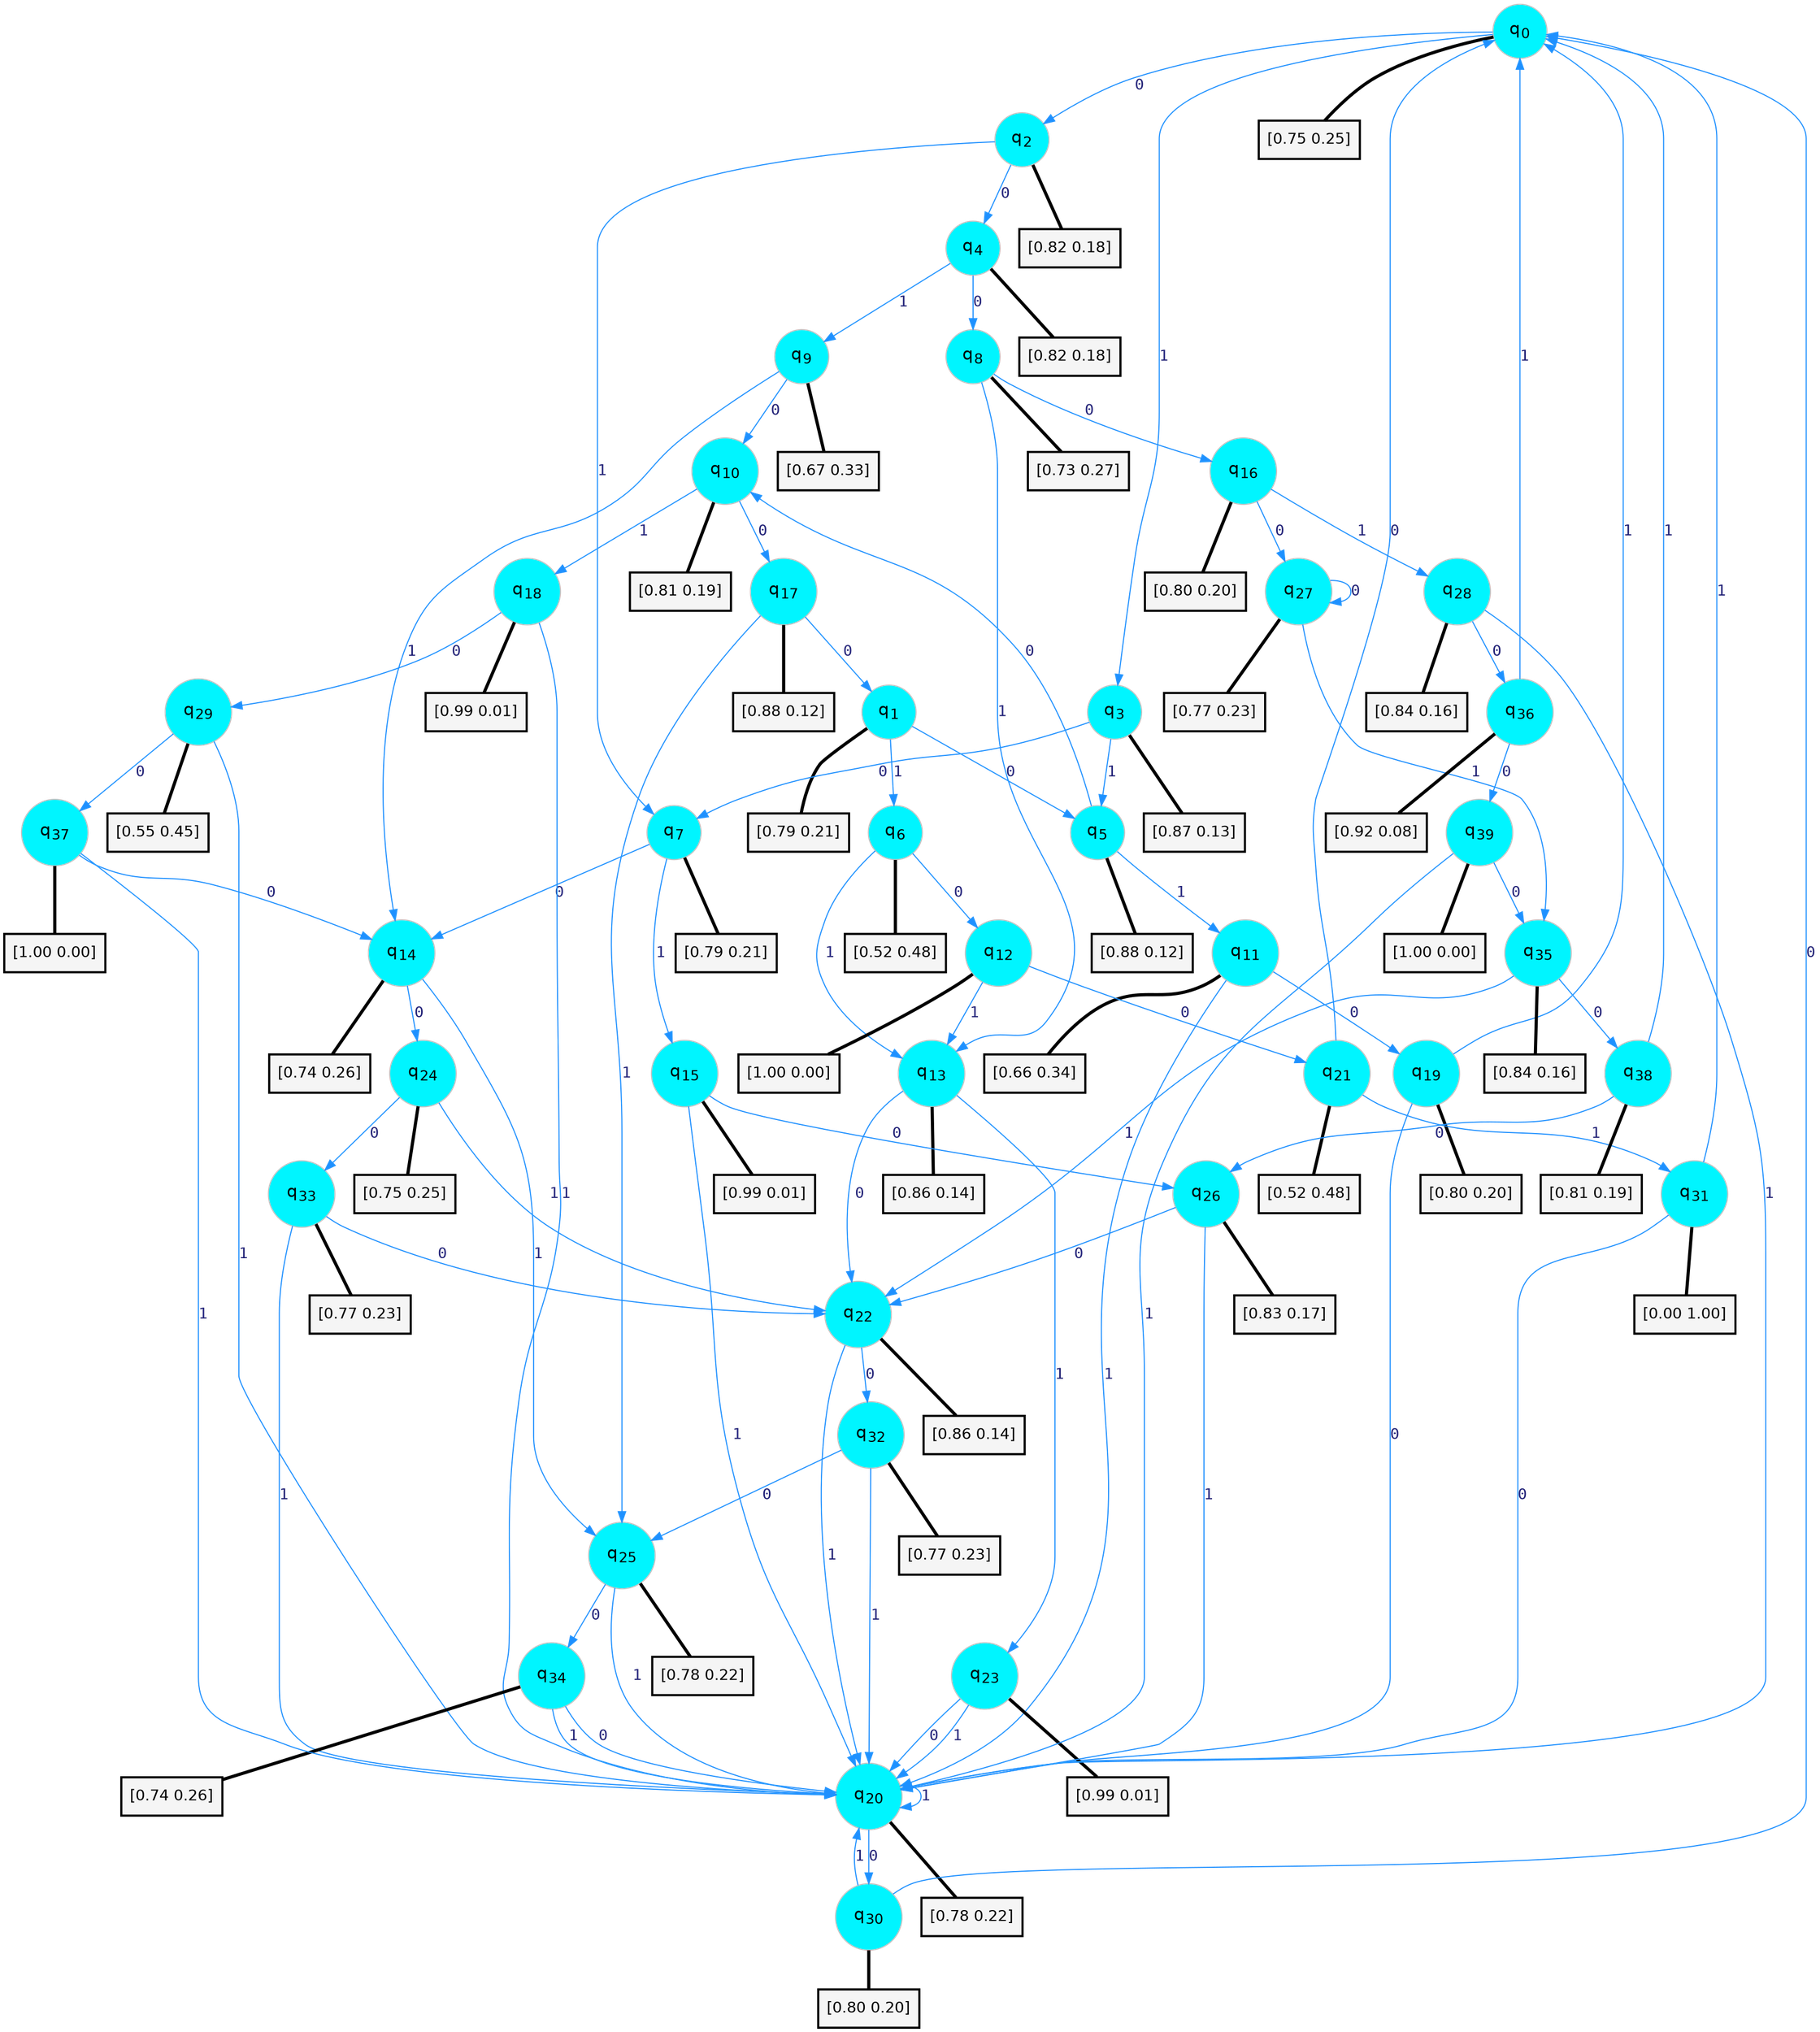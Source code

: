 digraph G {
graph [
bgcolor=transparent, dpi=300, rankdir=TD, size="40,25"];
node [
color=gray, fillcolor=turquoise1, fontcolor=black, fontname=Helvetica, fontsize=16, fontweight=bold, shape=circle, style=filled];
edge [
arrowsize=1, color=dodgerblue1, fontcolor=midnightblue, fontname=courier, fontweight=bold, penwidth=1, style=solid, weight=20];
0[label=<q<SUB>0</SUB>>];
1[label=<q<SUB>1</SUB>>];
2[label=<q<SUB>2</SUB>>];
3[label=<q<SUB>3</SUB>>];
4[label=<q<SUB>4</SUB>>];
5[label=<q<SUB>5</SUB>>];
6[label=<q<SUB>6</SUB>>];
7[label=<q<SUB>7</SUB>>];
8[label=<q<SUB>8</SUB>>];
9[label=<q<SUB>9</SUB>>];
10[label=<q<SUB>10</SUB>>];
11[label=<q<SUB>11</SUB>>];
12[label=<q<SUB>12</SUB>>];
13[label=<q<SUB>13</SUB>>];
14[label=<q<SUB>14</SUB>>];
15[label=<q<SUB>15</SUB>>];
16[label=<q<SUB>16</SUB>>];
17[label=<q<SUB>17</SUB>>];
18[label=<q<SUB>18</SUB>>];
19[label=<q<SUB>19</SUB>>];
20[label=<q<SUB>20</SUB>>];
21[label=<q<SUB>21</SUB>>];
22[label=<q<SUB>22</SUB>>];
23[label=<q<SUB>23</SUB>>];
24[label=<q<SUB>24</SUB>>];
25[label=<q<SUB>25</SUB>>];
26[label=<q<SUB>26</SUB>>];
27[label=<q<SUB>27</SUB>>];
28[label=<q<SUB>28</SUB>>];
29[label=<q<SUB>29</SUB>>];
30[label=<q<SUB>30</SUB>>];
31[label=<q<SUB>31</SUB>>];
32[label=<q<SUB>32</SUB>>];
33[label=<q<SUB>33</SUB>>];
34[label=<q<SUB>34</SUB>>];
35[label=<q<SUB>35</SUB>>];
36[label=<q<SUB>36</SUB>>];
37[label=<q<SUB>37</SUB>>];
38[label=<q<SUB>38</SUB>>];
39[label=<q<SUB>39</SUB>>];
40[label="[0.75 0.25]", shape=box,fontcolor=black, fontname=Helvetica, fontsize=14, penwidth=2, fillcolor=whitesmoke,color=black];
41[label="[0.79 0.21]", shape=box,fontcolor=black, fontname=Helvetica, fontsize=14, penwidth=2, fillcolor=whitesmoke,color=black];
42[label="[0.82 0.18]", shape=box,fontcolor=black, fontname=Helvetica, fontsize=14, penwidth=2, fillcolor=whitesmoke,color=black];
43[label="[0.87 0.13]", shape=box,fontcolor=black, fontname=Helvetica, fontsize=14, penwidth=2, fillcolor=whitesmoke,color=black];
44[label="[0.82 0.18]", shape=box,fontcolor=black, fontname=Helvetica, fontsize=14, penwidth=2, fillcolor=whitesmoke,color=black];
45[label="[0.88 0.12]", shape=box,fontcolor=black, fontname=Helvetica, fontsize=14, penwidth=2, fillcolor=whitesmoke,color=black];
46[label="[0.52 0.48]", shape=box,fontcolor=black, fontname=Helvetica, fontsize=14, penwidth=2, fillcolor=whitesmoke,color=black];
47[label="[0.79 0.21]", shape=box,fontcolor=black, fontname=Helvetica, fontsize=14, penwidth=2, fillcolor=whitesmoke,color=black];
48[label="[0.73 0.27]", shape=box,fontcolor=black, fontname=Helvetica, fontsize=14, penwidth=2, fillcolor=whitesmoke,color=black];
49[label="[0.67 0.33]", shape=box,fontcolor=black, fontname=Helvetica, fontsize=14, penwidth=2, fillcolor=whitesmoke,color=black];
50[label="[0.81 0.19]", shape=box,fontcolor=black, fontname=Helvetica, fontsize=14, penwidth=2, fillcolor=whitesmoke,color=black];
51[label="[0.66 0.34]", shape=box,fontcolor=black, fontname=Helvetica, fontsize=14, penwidth=2, fillcolor=whitesmoke,color=black];
52[label="[1.00 0.00]", shape=box,fontcolor=black, fontname=Helvetica, fontsize=14, penwidth=2, fillcolor=whitesmoke,color=black];
53[label="[0.86 0.14]", shape=box,fontcolor=black, fontname=Helvetica, fontsize=14, penwidth=2, fillcolor=whitesmoke,color=black];
54[label="[0.74 0.26]", shape=box,fontcolor=black, fontname=Helvetica, fontsize=14, penwidth=2, fillcolor=whitesmoke,color=black];
55[label="[0.99 0.01]", shape=box,fontcolor=black, fontname=Helvetica, fontsize=14, penwidth=2, fillcolor=whitesmoke,color=black];
56[label="[0.80 0.20]", shape=box,fontcolor=black, fontname=Helvetica, fontsize=14, penwidth=2, fillcolor=whitesmoke,color=black];
57[label="[0.88 0.12]", shape=box,fontcolor=black, fontname=Helvetica, fontsize=14, penwidth=2, fillcolor=whitesmoke,color=black];
58[label="[0.99 0.01]", shape=box,fontcolor=black, fontname=Helvetica, fontsize=14, penwidth=2, fillcolor=whitesmoke,color=black];
59[label="[0.80 0.20]", shape=box,fontcolor=black, fontname=Helvetica, fontsize=14, penwidth=2, fillcolor=whitesmoke,color=black];
60[label="[0.78 0.22]", shape=box,fontcolor=black, fontname=Helvetica, fontsize=14, penwidth=2, fillcolor=whitesmoke,color=black];
61[label="[0.52 0.48]", shape=box,fontcolor=black, fontname=Helvetica, fontsize=14, penwidth=2, fillcolor=whitesmoke,color=black];
62[label="[0.86 0.14]", shape=box,fontcolor=black, fontname=Helvetica, fontsize=14, penwidth=2, fillcolor=whitesmoke,color=black];
63[label="[0.99 0.01]", shape=box,fontcolor=black, fontname=Helvetica, fontsize=14, penwidth=2, fillcolor=whitesmoke,color=black];
64[label="[0.75 0.25]", shape=box,fontcolor=black, fontname=Helvetica, fontsize=14, penwidth=2, fillcolor=whitesmoke,color=black];
65[label="[0.78 0.22]", shape=box,fontcolor=black, fontname=Helvetica, fontsize=14, penwidth=2, fillcolor=whitesmoke,color=black];
66[label="[0.83 0.17]", shape=box,fontcolor=black, fontname=Helvetica, fontsize=14, penwidth=2, fillcolor=whitesmoke,color=black];
67[label="[0.77 0.23]", shape=box,fontcolor=black, fontname=Helvetica, fontsize=14, penwidth=2, fillcolor=whitesmoke,color=black];
68[label="[0.84 0.16]", shape=box,fontcolor=black, fontname=Helvetica, fontsize=14, penwidth=2, fillcolor=whitesmoke,color=black];
69[label="[0.55 0.45]", shape=box,fontcolor=black, fontname=Helvetica, fontsize=14, penwidth=2, fillcolor=whitesmoke,color=black];
70[label="[0.80 0.20]", shape=box,fontcolor=black, fontname=Helvetica, fontsize=14, penwidth=2, fillcolor=whitesmoke,color=black];
71[label="[0.00 1.00]", shape=box,fontcolor=black, fontname=Helvetica, fontsize=14, penwidth=2, fillcolor=whitesmoke,color=black];
72[label="[0.77 0.23]", shape=box,fontcolor=black, fontname=Helvetica, fontsize=14, penwidth=2, fillcolor=whitesmoke,color=black];
73[label="[0.77 0.23]", shape=box,fontcolor=black, fontname=Helvetica, fontsize=14, penwidth=2, fillcolor=whitesmoke,color=black];
74[label="[0.74 0.26]", shape=box,fontcolor=black, fontname=Helvetica, fontsize=14, penwidth=2, fillcolor=whitesmoke,color=black];
75[label="[0.84 0.16]", shape=box,fontcolor=black, fontname=Helvetica, fontsize=14, penwidth=2, fillcolor=whitesmoke,color=black];
76[label="[0.92 0.08]", shape=box,fontcolor=black, fontname=Helvetica, fontsize=14, penwidth=2, fillcolor=whitesmoke,color=black];
77[label="[1.00 0.00]", shape=box,fontcolor=black, fontname=Helvetica, fontsize=14, penwidth=2, fillcolor=whitesmoke,color=black];
78[label="[0.81 0.19]", shape=box,fontcolor=black, fontname=Helvetica, fontsize=14, penwidth=2, fillcolor=whitesmoke,color=black];
79[label="[1.00 0.00]", shape=box,fontcolor=black, fontname=Helvetica, fontsize=14, penwidth=2, fillcolor=whitesmoke,color=black];
0->2 [label=0];
0->3 [label=1];
0->40 [arrowhead=none, penwidth=3,color=black];
1->5 [label=0];
1->6 [label=1];
1->41 [arrowhead=none, penwidth=3,color=black];
2->4 [label=0];
2->7 [label=1];
2->42 [arrowhead=none, penwidth=3,color=black];
3->7 [label=0];
3->5 [label=1];
3->43 [arrowhead=none, penwidth=3,color=black];
4->8 [label=0];
4->9 [label=1];
4->44 [arrowhead=none, penwidth=3,color=black];
5->10 [label=0];
5->11 [label=1];
5->45 [arrowhead=none, penwidth=3,color=black];
6->12 [label=0];
6->13 [label=1];
6->46 [arrowhead=none, penwidth=3,color=black];
7->14 [label=0];
7->15 [label=1];
7->47 [arrowhead=none, penwidth=3,color=black];
8->16 [label=0];
8->13 [label=1];
8->48 [arrowhead=none, penwidth=3,color=black];
9->10 [label=0];
9->14 [label=1];
9->49 [arrowhead=none, penwidth=3,color=black];
10->17 [label=0];
10->18 [label=1];
10->50 [arrowhead=none, penwidth=3,color=black];
11->19 [label=0];
11->20 [label=1];
11->51 [arrowhead=none, penwidth=3,color=black];
12->21 [label=0];
12->13 [label=1];
12->52 [arrowhead=none, penwidth=3,color=black];
13->22 [label=0];
13->23 [label=1];
13->53 [arrowhead=none, penwidth=3,color=black];
14->24 [label=0];
14->25 [label=1];
14->54 [arrowhead=none, penwidth=3,color=black];
15->26 [label=0];
15->20 [label=1];
15->55 [arrowhead=none, penwidth=3,color=black];
16->27 [label=0];
16->28 [label=1];
16->56 [arrowhead=none, penwidth=3,color=black];
17->1 [label=0];
17->25 [label=1];
17->57 [arrowhead=none, penwidth=3,color=black];
18->29 [label=0];
18->20 [label=1];
18->58 [arrowhead=none, penwidth=3,color=black];
19->20 [label=0];
19->0 [label=1];
19->59 [arrowhead=none, penwidth=3,color=black];
20->30 [label=0];
20->20 [label=1];
20->60 [arrowhead=none, penwidth=3,color=black];
21->0 [label=0];
21->31 [label=1];
21->61 [arrowhead=none, penwidth=3,color=black];
22->32 [label=0];
22->20 [label=1];
22->62 [arrowhead=none, penwidth=3,color=black];
23->20 [label=0];
23->20 [label=1];
23->63 [arrowhead=none, penwidth=3,color=black];
24->33 [label=0];
24->22 [label=1];
24->64 [arrowhead=none, penwidth=3,color=black];
25->34 [label=0];
25->20 [label=1];
25->65 [arrowhead=none, penwidth=3,color=black];
26->22 [label=0];
26->20 [label=1];
26->66 [arrowhead=none, penwidth=3,color=black];
27->27 [label=0];
27->35 [label=1];
27->67 [arrowhead=none, penwidth=3,color=black];
28->36 [label=0];
28->20 [label=1];
28->68 [arrowhead=none, penwidth=3,color=black];
29->37 [label=0];
29->20 [label=1];
29->69 [arrowhead=none, penwidth=3,color=black];
30->0 [label=0];
30->20 [label=1];
30->70 [arrowhead=none, penwidth=3,color=black];
31->20 [label=0];
31->0 [label=1];
31->71 [arrowhead=none, penwidth=3,color=black];
32->25 [label=0];
32->20 [label=1];
32->72 [arrowhead=none, penwidth=3,color=black];
33->22 [label=0];
33->20 [label=1];
33->73 [arrowhead=none, penwidth=3,color=black];
34->20 [label=0];
34->20 [label=1];
34->74 [arrowhead=none, penwidth=3,color=black];
35->38 [label=0];
35->22 [label=1];
35->75 [arrowhead=none, penwidth=3,color=black];
36->39 [label=0];
36->0 [label=1];
36->76 [arrowhead=none, penwidth=3,color=black];
37->14 [label=0];
37->20 [label=1];
37->77 [arrowhead=none, penwidth=3,color=black];
38->26 [label=0];
38->0 [label=1];
38->78 [arrowhead=none, penwidth=3,color=black];
39->35 [label=0];
39->20 [label=1];
39->79 [arrowhead=none, penwidth=3,color=black];
}

